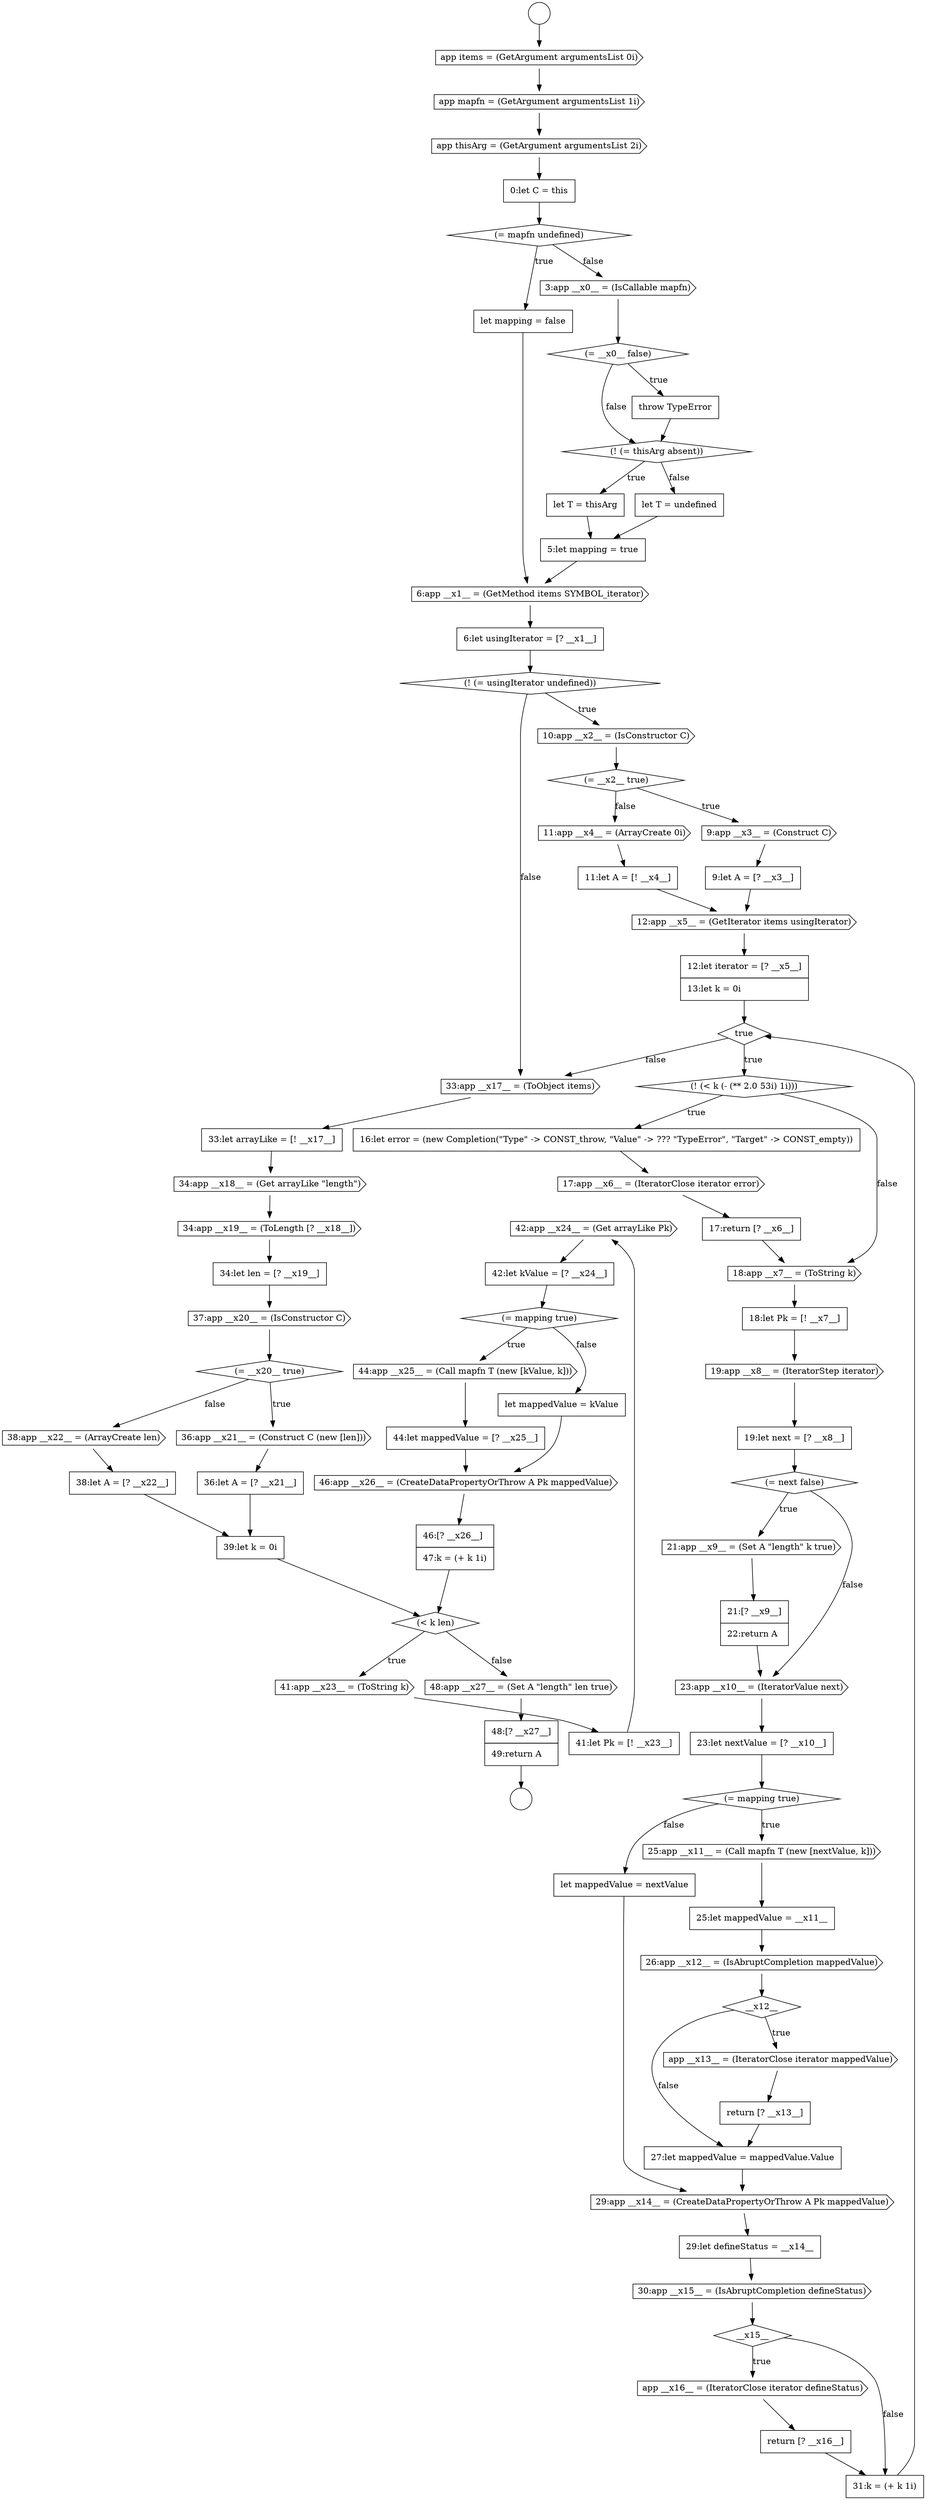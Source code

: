 digraph {
  node13987 [shape=cds, label=<<font color="black">42:app __x24__ = (Get arrayLike Pk)</font>> color="black" fillcolor="white" style=filled]
  node13938 [shape=cds, label=<<font color="black">11:app __x4__ = (ArrayCreate 0i)</font>> color="black" fillcolor="white" style=filled]
  node13985 [shape=cds, label=<<font color="black">41:app __x23__ = (ToString k)</font>> color="black" fillcolor="white" style=filled]
  node13954 [shape=cds, label=<<font color="black">23:app __x10__ = (IteratorValue next)</font>> color="black" fillcolor="white" style=filled]
  node13950 [shape=none, margin=0, label=<<font color="black">
    <table border="0" cellborder="1" cellspacing="0" cellpadding="10">
      <tr><td align="left">19:let next = [? __x8__]</td></tr>
    </table>
  </font>> color="black" fillcolor="white" style=filled]
  node13955 [shape=none, margin=0, label=<<font color="black">
    <table border="0" cellborder="1" cellspacing="0" cellpadding="10">
      <tr><td align="left">23:let nextValue = [? __x10__]</td></tr>
    </table>
  </font>> color="black" fillcolor="white" style=filled]
  node13933 [shape=diamond, label=<<font color="black">(! (= usingIterator undefined))</font>> color="black" fillcolor="white" style=filled]
  node13993 [shape=cds, label=<<font color="black">46:app __x26__ = (CreateDataPropertyOrThrow A Pk mappedValue)</font>> color="black" fillcolor="white" style=filled]
  node13918 [shape=cds, label=<<font color="black">app items = (GetArgument argumentsList 0i)</font>> color="black" fillcolor="white" style=filled]
  node13982 [shape=none, margin=0, label=<<font color="black">
    <table border="0" cellborder="1" cellspacing="0" cellpadding="10">
      <tr><td align="left">38:let A = [? __x22__]</td></tr>
    </table>
  </font>> color="black" fillcolor="white" style=filled]
  node13960 [shape=diamond, label=<<font color="black">__x12__</font>> color="black" fillcolor="white" style=filled]
  node13975 [shape=cds, label=<<font color="black">34:app __x19__ = (ToLength [? __x18__])</font>> color="black" fillcolor="white" style=filled]
  node13965 [shape=cds, label=<<font color="black">29:app __x14__ = (CreateDataPropertyOrThrow A Pk mappedValue)</font>> color="black" fillcolor="white" style=filled]
  node13970 [shape=none, margin=0, label=<<font color="black">
    <table border="0" cellborder="1" cellspacing="0" cellpadding="10">
      <tr><td align="left">return [? __x16__]</td></tr>
    </table>
  </font>> color="black" fillcolor="white" style=filled]
  node13923 [shape=none, margin=0, label=<<font color="black">
    <table border="0" cellborder="1" cellspacing="0" cellpadding="10">
      <tr><td align="left">let mapping = false</td></tr>
    </table>
  </font>> color="black" fillcolor="white" style=filled]
  node13961 [shape=cds, label=<<font color="black">app __x13__ = (IteratorClose iterator mappedValue)</font>> color="black" fillcolor="white" style=filled]
  node13942 [shape=diamond, label=<<font color="black">true</font>> color="black" fillcolor="white" style=filled]
  node13927 [shape=diamond, label=<<font color="black">(! (= thisArg absent))</font>> color="black" fillcolor="white" style=filled]
  node13992 [shape=none, margin=0, label=<<font color="black">
    <table border="0" cellborder="1" cellspacing="0" cellpadding="10">
      <tr><td align="left">let mappedValue = kValue</td></tr>
    </table>
  </font>> color="black" fillcolor="white" style=filled]
  node13936 [shape=cds, label=<<font color="black">9:app __x3__ = (Construct C)</font>> color="black" fillcolor="white" style=filled]
  node13956 [shape=diamond, label=<<font color="black">(= mapping true)</font>> color="black" fillcolor="white" style=filled]
  node13917 [shape=circle label=" " color="black" fillcolor="white" style=filled]
  node13949 [shape=cds, label=<<font color="black">19:app __x8__ = (IteratorStep iterator)</font>> color="black" fillcolor="white" style=filled]
  node13971 [shape=none, margin=0, label=<<font color="black">
    <table border="0" cellborder="1" cellspacing="0" cellpadding="10">
      <tr><td align="left">31:k = (+ k 1i)</td></tr>
    </table>
  </font>> color="black" fillcolor="white" style=filled]
  node13924 [shape=cds, label=<<font color="black">3:app __x0__ = (IsCallable mapfn)</font>> color="black" fillcolor="white" style=filled]
  node13976 [shape=none, margin=0, label=<<font color="black">
    <table border="0" cellborder="1" cellspacing="0" cellpadding="10">
      <tr><td align="left">34:let len = [? __x19__]</td></tr>
    </table>
  </font>> color="black" fillcolor="white" style=filled]
  node13981 [shape=cds, label=<<font color="black">38:app __x22__ = (ArrayCreate len)</font>> color="black" fillcolor="white" style=filled]
  node13946 [shape=none, margin=0, label=<<font color="black">
    <table border="0" cellborder="1" cellspacing="0" cellpadding="10">
      <tr><td align="left">17:return [? __x6__]</td></tr>
    </table>
  </font>> color="black" fillcolor="white" style=filled]
  node13939 [shape=none, margin=0, label=<<font color="black">
    <table border="0" cellborder="1" cellspacing="0" cellpadding="10">
      <tr><td align="left">11:let A = [! __x4__]</td></tr>
    </table>
  </font>> color="black" fillcolor="white" style=filled]
  node13996 [shape=none, margin=0, label=<<font color="black">
    <table border="0" cellborder="1" cellspacing="0" cellpadding="10">
      <tr><td align="left">48:[? __x27__]</td></tr>
      <tr><td align="left">49:return A</td></tr>
    </table>
  </font>> color="black" fillcolor="white" style=filled]
  node13928 [shape=none, margin=0, label=<<font color="black">
    <table border="0" cellborder="1" cellspacing="0" cellpadding="10">
      <tr><td align="left">let T = thisArg</td></tr>
    </table>
  </font>> color="black" fillcolor="white" style=filled]
  node13964 [shape=none, margin=0, label=<<font color="black">
    <table border="0" cellborder="1" cellspacing="0" cellpadding="10">
      <tr><td align="left">let mappedValue = nextValue</td></tr>
    </table>
  </font>> color="black" fillcolor="white" style=filled]
  node13979 [shape=cds, label=<<font color="black">36:app __x21__ = (Construct C (new [len]))</font>> color="black" fillcolor="white" style=filled]
  node13943 [shape=diamond, label=<<font color="black">(! (&lt; k (- (** 2.0 53i) 1i)))</font>> color="black" fillcolor="white" style=filled]
  node13932 [shape=none, margin=0, label=<<font color="black">
    <table border="0" cellborder="1" cellspacing="0" cellpadding="10">
      <tr><td align="left">6:let usingIterator = [? __x1__]</td></tr>
    </table>
  </font>> color="black" fillcolor="white" style=filled]
  node13968 [shape=diamond, label=<<font color="black">__x15__</font>> color="black" fillcolor="white" style=filled]
  node13989 [shape=diamond, label=<<font color="black">(= mapping true)</font>> color="black" fillcolor="white" style=filled]
  node13947 [shape=cds, label=<<font color="black">18:app __x7__ = (ToString k)</font>> color="black" fillcolor="white" style=filled]
  node13988 [shape=none, margin=0, label=<<font color="black">
    <table border="0" cellborder="1" cellspacing="0" cellpadding="10">
      <tr><td align="left">42:let kValue = [? __x24__]</td></tr>
    </table>
  </font>> color="black" fillcolor="white" style=filled]
  node13973 [shape=none, margin=0, label=<<font color="black">
    <table border="0" cellborder="1" cellspacing="0" cellpadding="10">
      <tr><td align="left">33:let arrayLike = [! __x17__]</td></tr>
    </table>
  </font>> color="black" fillcolor="white" style=filled]
  node13972 [shape=cds, label=<<font color="black">33:app __x17__ = (ToObject items)</font>> color="black" fillcolor="white" style=filled]
  node13920 [shape=cds, label=<<font color="black">app thisArg = (GetArgument argumentsList 2i)</font>> color="black" fillcolor="white" style=filled]
  node13952 [shape=cds, label=<<font color="black">21:app __x9__ = (Set A &quot;length&quot; k true)</font>> color="black" fillcolor="white" style=filled]
  node13953 [shape=none, margin=0, label=<<font color="black">
    <table border="0" cellborder="1" cellspacing="0" cellpadding="10">
      <tr><td align="left">21:[? __x9__]</td></tr>
      <tr><td align="left">22:return A</td></tr>
    </table>
  </font>> color="black" fillcolor="white" style=filled]
  node13984 [shape=diamond, label=<<font color="black">(&lt; k len)</font>> color="black" fillcolor="white" style=filled]
  node13935 [shape=diamond, label=<<font color="black">(= __x2__ true)</font>> color="black" fillcolor="white" style=filled]
  node13958 [shape=none, margin=0, label=<<font color="black">
    <table border="0" cellborder="1" cellspacing="0" cellpadding="10">
      <tr><td align="left">25:let mappedValue = __x11__</td></tr>
    </table>
  </font>> color="black" fillcolor="white" style=filled]
  node13995 [shape=cds, label=<<font color="black">48:app __x27__ = (Set A &quot;length&quot; len true)</font>> color="black" fillcolor="white" style=filled]
  node13945 [shape=cds, label=<<font color="black">17:app __x6__ = (IteratorClose iterator error)</font>> color="black" fillcolor="white" style=filled]
  node13930 [shape=none, margin=0, label=<<font color="black">
    <table border="0" cellborder="1" cellspacing="0" cellpadding="10">
      <tr><td align="left">5:let mapping = true</td></tr>
    </table>
  </font>> color="black" fillcolor="white" style=filled]
  node13980 [shape=none, margin=0, label=<<font color="black">
    <table border="0" cellborder="1" cellspacing="0" cellpadding="10">
      <tr><td align="left">36:let A = [? __x21__]</td></tr>
    </table>
  </font>> color="black" fillcolor="white" style=filled]
  node13940 [shape=cds, label=<<font color="black">12:app __x5__ = (GetIterator items usingIterator)</font>> color="black" fillcolor="white" style=filled]
  node13963 [shape=none, margin=0, label=<<font color="black">
    <table border="0" cellborder="1" cellspacing="0" cellpadding="10">
      <tr><td align="left">27:let mappedValue = mappedValue.Value</td></tr>
    </table>
  </font>> color="black" fillcolor="white" style=filled]
  node13944 [shape=none, margin=0, label=<<font color="black">
    <table border="0" cellborder="1" cellspacing="0" cellpadding="10">
      <tr><td align="left">16:let error = (new Completion(&quot;Type&quot; -&gt; CONST_throw, &quot;Value&quot; -&gt; ??? &quot;TypeError&quot;, &quot;Target&quot; -&gt; CONST_empty))</td></tr>
    </table>
  </font>> color="black" fillcolor="white" style=filled]
  node13925 [shape=diamond, label=<<font color="black">(= __x0__ false)</font>> color="black" fillcolor="white" style=filled]
  node13967 [shape=cds, label=<<font color="black">30:app __x15__ = (IsAbruptCompletion defineStatus)</font>> color="black" fillcolor="white" style=filled]
  node13921 [shape=none, margin=0, label=<<font color="black">
    <table border="0" cellborder="1" cellspacing="0" cellpadding="10">
      <tr><td align="left">0:let C = this</td></tr>
    </table>
  </font>> color="black" fillcolor="white" style=filled]
  node13916 [shape=circle label=" " color="black" fillcolor="white" style=filled]
  node13990 [shape=cds, label=<<font color="black">44:app __x25__ = (Call mapfn T (new [kValue, k]))</font>> color="black" fillcolor="white" style=filled]
  node13957 [shape=cds, label=<<font color="black">25:app __x11__ = (Call mapfn T (new [nextValue, k]))</font>> color="black" fillcolor="white" style=filled]
  node13948 [shape=none, margin=0, label=<<font color="black">
    <table border="0" cellborder="1" cellspacing="0" cellpadding="10">
      <tr><td align="left">18:let Pk = [! __x7__]</td></tr>
    </table>
  </font>> color="black" fillcolor="white" style=filled]
  node13978 [shape=diamond, label=<<font color="black">(= __x20__ true)</font>> color="black" fillcolor="white" style=filled]
  node13931 [shape=cds, label=<<font color="black">6:app __x1__ = (GetMethod items SYMBOL_iterator)</font>> color="black" fillcolor="white" style=filled]
  node13983 [shape=none, margin=0, label=<<font color="black">
    <table border="0" cellborder="1" cellspacing="0" cellpadding="10">
      <tr><td align="left">39:let k = 0i</td></tr>
    </table>
  </font>> color="black" fillcolor="white" style=filled]
  node13951 [shape=diamond, label=<<font color="black">(= next false)</font>> color="black" fillcolor="white" style=filled]
  node13994 [shape=none, margin=0, label=<<font color="black">
    <table border="0" cellborder="1" cellspacing="0" cellpadding="10">
      <tr><td align="left">46:[? __x26__]</td></tr>
      <tr><td align="left">47:k = (+ k 1i)</td></tr>
    </table>
  </font>> color="black" fillcolor="white" style=filled]
  node13934 [shape=cds, label=<<font color="black">10:app __x2__ = (IsConstructor C)</font>> color="black" fillcolor="white" style=filled]
  node13974 [shape=cds, label=<<font color="black">34:app __x18__ = (Get arrayLike &quot;length&quot;)</font>> color="black" fillcolor="white" style=filled]
  node13959 [shape=cds, label=<<font color="black">26:app __x12__ = (IsAbruptCompletion mappedValue)</font>> color="black" fillcolor="white" style=filled]
  node13919 [shape=cds, label=<<font color="black">app mapfn = (GetArgument argumentsList 1i)</font>> color="black" fillcolor="white" style=filled]
  node13929 [shape=none, margin=0, label=<<font color="black">
    <table border="0" cellborder="1" cellspacing="0" cellpadding="10">
      <tr><td align="left">let T = undefined</td></tr>
    </table>
  </font>> color="black" fillcolor="white" style=filled]
  node13969 [shape=cds, label=<<font color="black">app __x16__ = (IteratorClose iterator defineStatus)</font>> color="black" fillcolor="white" style=filled]
  node13991 [shape=none, margin=0, label=<<font color="black">
    <table border="0" cellborder="1" cellspacing="0" cellpadding="10">
      <tr><td align="left">44:let mappedValue = [? __x25__]</td></tr>
    </table>
  </font>> color="black" fillcolor="white" style=filled]
  node13941 [shape=none, margin=0, label=<<font color="black">
    <table border="0" cellborder="1" cellspacing="0" cellpadding="10">
      <tr><td align="left">12:let iterator = [? __x5__]</td></tr>
      <tr><td align="left">13:let k = 0i</td></tr>
    </table>
  </font>> color="black" fillcolor="white" style=filled]
  node13986 [shape=none, margin=0, label=<<font color="black">
    <table border="0" cellborder="1" cellspacing="0" cellpadding="10">
      <tr><td align="left">41:let Pk = [! __x23__]</td></tr>
    </table>
  </font>> color="black" fillcolor="white" style=filled]
  node13926 [shape=none, margin=0, label=<<font color="black">
    <table border="0" cellborder="1" cellspacing="0" cellpadding="10">
      <tr><td align="left">throw TypeError</td></tr>
    </table>
  </font>> color="black" fillcolor="white" style=filled]
  node13966 [shape=none, margin=0, label=<<font color="black">
    <table border="0" cellborder="1" cellspacing="0" cellpadding="10">
      <tr><td align="left">29:let defineStatus = __x14__</td></tr>
    </table>
  </font>> color="black" fillcolor="white" style=filled]
  node13977 [shape=cds, label=<<font color="black">37:app __x20__ = (IsConstructor C)</font>> color="black" fillcolor="white" style=filled]
  node13937 [shape=none, margin=0, label=<<font color="black">
    <table border="0" cellborder="1" cellspacing="0" cellpadding="10">
      <tr><td align="left">9:let A = [? __x3__]</td></tr>
    </table>
  </font>> color="black" fillcolor="white" style=filled]
  node13922 [shape=diamond, label=<<font color="black">(= mapfn undefined)</font>> color="black" fillcolor="white" style=filled]
  node13962 [shape=none, margin=0, label=<<font color="black">
    <table border="0" cellborder="1" cellspacing="0" cellpadding="10">
      <tr><td align="left">return [? __x13__]</td></tr>
    </table>
  </font>> color="black" fillcolor="white" style=filled]
  node13962 -> node13963 [ color="black"]
  node13931 -> node13932 [ color="black"]
  node13968 -> node13969 [label=<<font color="black">true</font>> color="black"]
  node13968 -> node13971 [label=<<font color="black">false</font>> color="black"]
  node13956 -> node13957 [label=<<font color="black">true</font>> color="black"]
  node13956 -> node13964 [label=<<font color="black">false</font>> color="black"]
  node13916 -> node13918 [ color="black"]
  node13954 -> node13955 [ color="black"]
  node13976 -> node13977 [ color="black"]
  node13994 -> node13984 [ color="black"]
  node13925 -> node13926 [label=<<font color="black">true</font>> color="black"]
  node13925 -> node13927 [label=<<font color="black">false</font>> color="black"]
  node13984 -> node13985 [label=<<font color="black">true</font>> color="black"]
  node13984 -> node13995 [label=<<font color="black">false</font>> color="black"]
  node13981 -> node13982 [ color="black"]
  node13927 -> node13928 [label=<<font color="black">true</font>> color="black"]
  node13927 -> node13929 [label=<<font color="black">false</font>> color="black"]
  node13955 -> node13956 [ color="black"]
  node13940 -> node13941 [ color="black"]
  node13993 -> node13994 [ color="black"]
  node13982 -> node13983 [ color="black"]
  node13947 -> node13948 [ color="black"]
  node13932 -> node13933 [ color="black"]
  node13941 -> node13942 [ color="black"]
  node13920 -> node13921 [ color="black"]
  node13944 -> node13945 [ color="black"]
  node13964 -> node13965 [ color="black"]
  node13973 -> node13974 [ color="black"]
  node13922 -> node13923 [label=<<font color="black">true</font>> color="black"]
  node13922 -> node13924 [label=<<font color="black">false</font>> color="black"]
  node13989 -> node13990 [label=<<font color="black">true</font>> color="black"]
  node13989 -> node13992 [label=<<font color="black">false</font>> color="black"]
  node13966 -> node13967 [ color="black"]
  node13990 -> node13991 [ color="black"]
  node13957 -> node13958 [ color="black"]
  node13975 -> node13976 [ color="black"]
  node13926 -> node13927 [ color="black"]
  node13971 -> node13942 [ color="black"]
  node13942 -> node13943 [label=<<font color="black">true</font>> color="black"]
  node13942 -> node13972 [label=<<font color="black">false</font>> color="black"]
  node13936 -> node13937 [ color="black"]
  node13958 -> node13959 [ color="black"]
  node13930 -> node13931 [ color="black"]
  node13949 -> node13950 [ color="black"]
  node13972 -> node13973 [ color="black"]
  node13987 -> node13988 [ color="black"]
  node13963 -> node13965 [ color="black"]
  node13918 -> node13919 [ color="black"]
  node13988 -> node13989 [ color="black"]
  node13996 -> node13917 [ color="black"]
  node13965 -> node13966 [ color="black"]
  node13995 -> node13996 [ color="black"]
  node13948 -> node13949 [ color="black"]
  node13919 -> node13920 [ color="black"]
  node13928 -> node13930 [ color="black"]
  node13946 -> node13947 [ color="black"]
  node13937 -> node13940 [ color="black"]
  node13934 -> node13935 [ color="black"]
  node13985 -> node13986 [ color="black"]
  node13929 -> node13930 [ color="black"]
  node13921 -> node13922 [ color="black"]
  node13924 -> node13925 [ color="black"]
  node13967 -> node13968 [ color="black"]
  node13939 -> node13940 [ color="black"]
  node13938 -> node13939 [ color="black"]
  node13960 -> node13961 [label=<<font color="black">true</font>> color="black"]
  node13960 -> node13963 [label=<<font color="black">false</font>> color="black"]
  node13991 -> node13993 [ color="black"]
  node13983 -> node13984 [ color="black"]
  node13977 -> node13978 [ color="black"]
  node13945 -> node13946 [ color="black"]
  node13959 -> node13960 [ color="black"]
  node13935 -> node13936 [label=<<font color="black">true</font>> color="black"]
  node13935 -> node13938 [label=<<font color="black">false</font>> color="black"]
  node13923 -> node13931 [ color="black"]
  node13978 -> node13979 [label=<<font color="black">true</font>> color="black"]
  node13978 -> node13981 [label=<<font color="black">false</font>> color="black"]
  node13950 -> node13951 [ color="black"]
  node13952 -> node13953 [ color="black"]
  node13951 -> node13952 [label=<<font color="black">true</font>> color="black"]
  node13951 -> node13954 [label=<<font color="black">false</font>> color="black"]
  node13961 -> node13962 [ color="black"]
  node13970 -> node13971 [ color="black"]
  node13979 -> node13980 [ color="black"]
  node13980 -> node13983 [ color="black"]
  node13969 -> node13970 [ color="black"]
  node13992 -> node13993 [ color="black"]
  node13933 -> node13934 [label=<<font color="black">true</font>> color="black"]
  node13933 -> node13972 [label=<<font color="black">false</font>> color="black"]
  node13986 -> node13987 [ color="black"]
  node13943 -> node13944 [label=<<font color="black">true</font>> color="black"]
  node13943 -> node13947 [label=<<font color="black">false</font>> color="black"]
  node13974 -> node13975 [ color="black"]
  node13953 -> node13954 [ color="black"]
}
